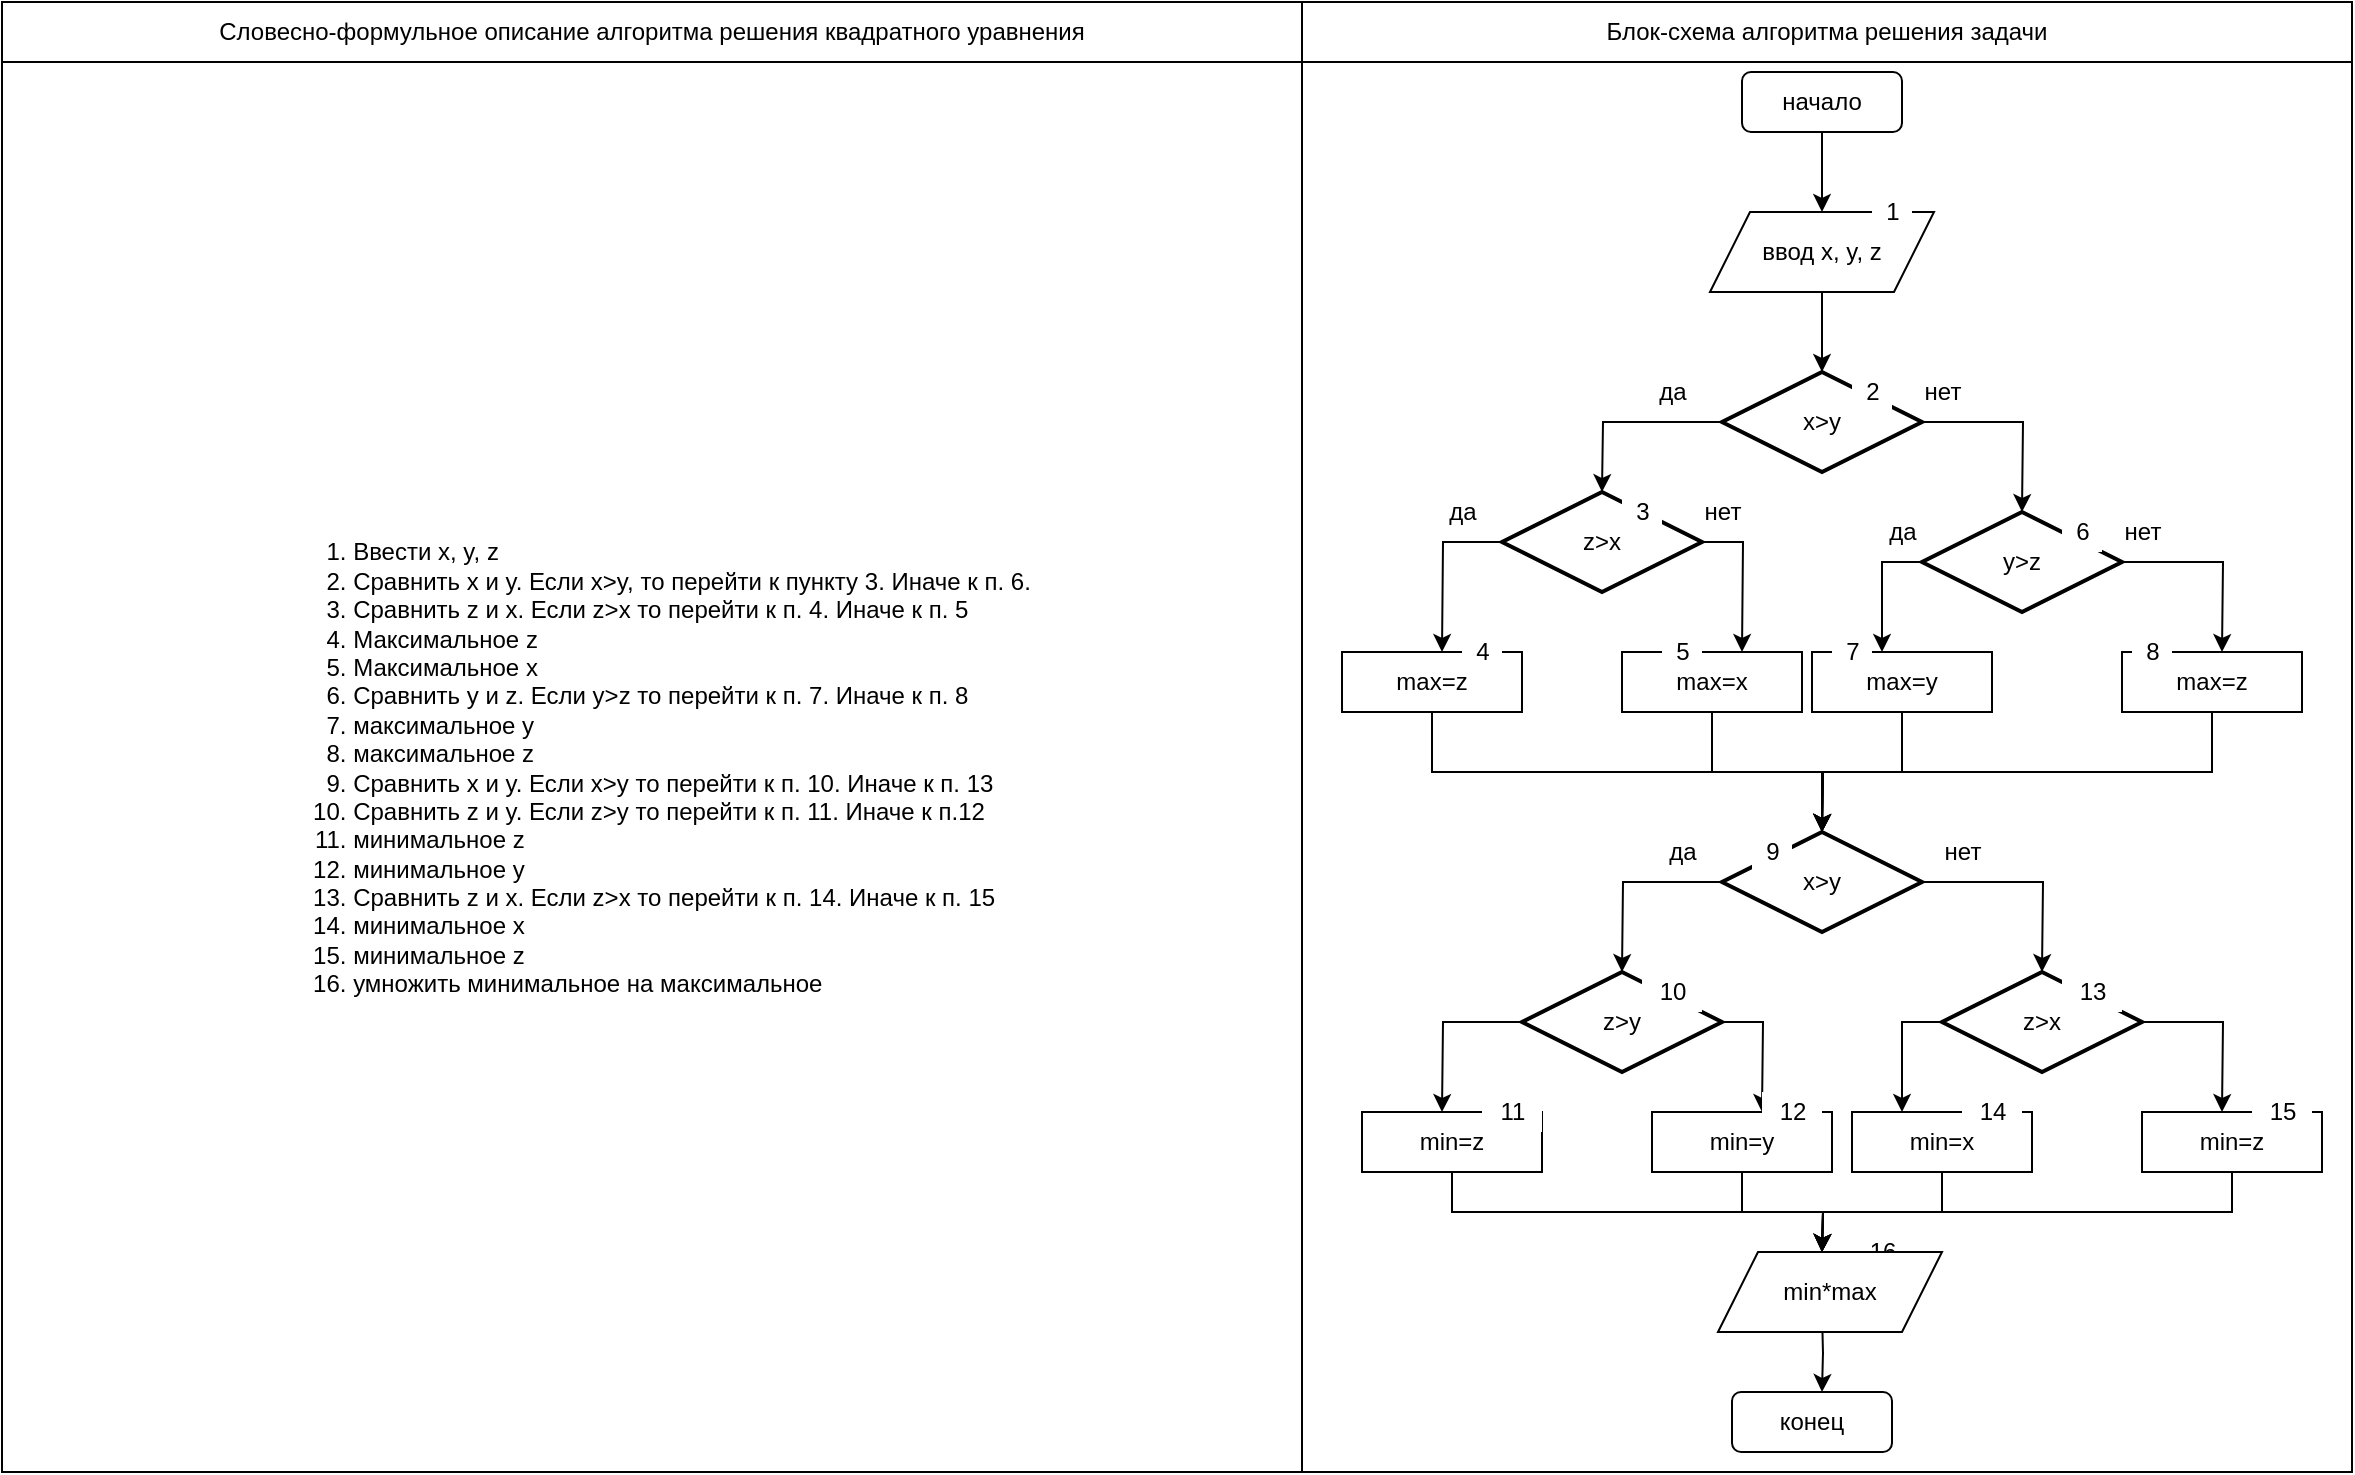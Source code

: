 <mxfile version="15.0.6" type="device"><diagram id="fk2btAYejj-LAhTXLsYf" name="Page-1"><mxGraphModel dx="1865" dy="2902" grid="1" gridSize="10" guides="1" tooltips="1" connect="1" arrows="1" fold="1" page="1" pageScale="1" pageWidth="827" pageHeight="1169" math="0" shadow="0"><root><mxCell id="0"/><mxCell id="1" parent="0"/><mxCell id="XVum-awLTAE-1bIwjCSn-51" value="" style="shape=table;startSize=0;container=1;collapsible=0;childLayout=tableLayout;" vertex="1" parent="1"><mxGeometry x="-240" y="-1185" width="1175" height="735" as="geometry"/></mxCell><mxCell id="XVum-awLTAE-1bIwjCSn-52" value="" style="shape=partialRectangle;collapsible=0;dropTarget=0;pointerEvents=0;fillColor=none;top=0;left=0;bottom=0;right=0;points=[[0,0.5],[1,0.5]];portConstraint=eastwest;" vertex="1" parent="XVum-awLTAE-1bIwjCSn-51"><mxGeometry width="1175" height="30" as="geometry"/></mxCell><mxCell id="XVum-awLTAE-1bIwjCSn-53" value="Словесно-формульное описание алгоритма решения квадратного уравнения" style="shape=partialRectangle;html=1;whiteSpace=wrap;connectable=0;overflow=hidden;fillColor=none;top=0;left=0;bottom=0;right=0;pointerEvents=1;" vertex="1" parent="XVum-awLTAE-1bIwjCSn-52"><mxGeometry width="650" height="30" as="geometry"/></mxCell><mxCell id="XVum-awLTAE-1bIwjCSn-54" value="Блок-схема алгоритма решения задачи" style="shape=partialRectangle;html=1;whiteSpace=wrap;connectable=0;overflow=hidden;fillColor=none;top=0;left=0;bottom=0;right=0;pointerEvents=1;" vertex="1" parent="XVum-awLTAE-1bIwjCSn-52"><mxGeometry x="650" width="525" height="30" as="geometry"/></mxCell><mxCell id="XVum-awLTAE-1bIwjCSn-55" value="" style="shape=partialRectangle;collapsible=0;dropTarget=0;pointerEvents=0;fillColor=none;top=0;left=0;bottom=0;right=0;points=[[0,0.5],[1,0.5]];portConstraint=eastwest;" vertex="1" parent="XVum-awLTAE-1bIwjCSn-51"><mxGeometry y="30" width="1175" height="705" as="geometry"/></mxCell><mxCell id="XVum-awLTAE-1bIwjCSn-56" value="&lt;div align=&quot;left&quot;&gt;&lt;ol&gt;&lt;li&gt;Ввести x, y, z&lt;/li&gt;&lt;li&gt;Сравнить x и y. Если x&amp;gt;y, то перейти к пункту 3. Иначе к п. 6.&lt;/li&gt;&lt;li&gt;Сравнить z и x. Если z&amp;gt;x то перейти к п. 4. Иначе к п. 5&lt;/li&gt;&lt;li&gt;Максимальное z&lt;/li&gt;&lt;li&gt;Максимальное x&lt;/li&gt;&lt;li&gt;Сравнить y и z. Если y&amp;gt;z то перейти к п. 7. Иначе к п. 8&lt;/li&gt;&lt;li&gt;максимальное y&lt;/li&gt;&lt;li&gt;максимальное z&lt;/li&gt;&lt;li&gt;Сравнить x и y. Если x&amp;gt;y то перейти к п. 10. Иначе к п. 13&lt;/li&gt;&lt;li&gt;Сравнить z и y. Если z&amp;gt;y то перейти к п. 11. Иначе к п.12&lt;/li&gt;&lt;li&gt;минимальное z&lt;/li&gt;&lt;li&gt;минимальное y&lt;/li&gt;&lt;li&gt;Сравнить z и x. Если z&amp;gt;x то перейти к п. 14. Иначе к п. 15&lt;/li&gt;&lt;li&gt;минимальное x&lt;/li&gt;&lt;li&gt;минимальное z&lt;/li&gt;&lt;li&gt;умножить минимальное на максимальное&lt;br&gt;&lt;/li&gt;&lt;/ol&gt;&lt;/div&gt;" style="shape=partialRectangle;html=1;whiteSpace=wrap;connectable=0;overflow=hidden;fillColor=none;top=0;left=0;bottom=0;right=0;pointerEvents=1;" vertex="1" parent="XVum-awLTAE-1bIwjCSn-55"><mxGeometry width="650" height="705" as="geometry"/></mxCell><mxCell id="XVum-awLTAE-1bIwjCSn-57" value="" style="shape=partialRectangle;html=1;whiteSpace=wrap;connectable=0;overflow=hidden;fillColor=none;top=0;left=0;bottom=0;right=0;pointerEvents=1;" vertex="1" parent="XVum-awLTAE-1bIwjCSn-55"><mxGeometry x="650" width="525" height="705" as="geometry"/></mxCell><mxCell id="XVum-awLTAE-1bIwjCSn-2" style="edgeStyle=orthogonalEdgeStyle;rounded=0;orthogonalLoop=1;jettySize=auto;html=1;exitX=0.5;exitY=1;exitDx=0;exitDy=0;" edge="1" parent="1" source="XVum-awLTAE-1bIwjCSn-1"><mxGeometry relative="1" as="geometry"><mxPoint x="670" y="-1080" as="targetPoint"/></mxGeometry></mxCell><mxCell id="XVum-awLTAE-1bIwjCSn-1" value="начало" style="rounded=1;whiteSpace=wrap;html=1;" vertex="1" parent="1"><mxGeometry x="630" y="-1150" width="80" height="30" as="geometry"/></mxCell><mxCell id="XVum-awLTAE-1bIwjCSn-4" style="edgeStyle=orthogonalEdgeStyle;rounded=0;orthogonalLoop=1;jettySize=auto;html=1;exitX=0.5;exitY=1;exitDx=0;exitDy=0;" edge="1" parent="1" source="XVum-awLTAE-1bIwjCSn-3"><mxGeometry relative="1" as="geometry"><mxPoint x="670" y="-1000" as="targetPoint"/></mxGeometry></mxCell><mxCell id="XVum-awLTAE-1bIwjCSn-3" value="ввод x, y, z" style="shape=parallelogram;perimeter=parallelogramPerimeter;whiteSpace=wrap;html=1;fixedSize=1;" vertex="1" parent="1"><mxGeometry x="614" y="-1080" width="112" height="40" as="geometry"/></mxCell><mxCell id="XVum-awLTAE-1bIwjCSn-6" style="edgeStyle=orthogonalEdgeStyle;rounded=0;orthogonalLoop=1;jettySize=auto;html=1;exitX=1;exitY=0.5;exitDx=0;exitDy=0;exitPerimeter=0;" edge="1" parent="1" source="XVum-awLTAE-1bIwjCSn-5"><mxGeometry relative="1" as="geometry"><mxPoint x="770" y="-930" as="targetPoint"/></mxGeometry></mxCell><mxCell id="XVum-awLTAE-1bIwjCSn-7" style="edgeStyle=orthogonalEdgeStyle;rounded=0;orthogonalLoop=1;jettySize=auto;html=1;exitX=0;exitY=0.5;exitDx=0;exitDy=0;exitPerimeter=0;" edge="1" parent="1" source="XVum-awLTAE-1bIwjCSn-5"><mxGeometry relative="1" as="geometry"><mxPoint x="560" y="-940" as="targetPoint"/></mxGeometry></mxCell><mxCell id="XVum-awLTAE-1bIwjCSn-5" value="x&amp;gt;y" style="strokeWidth=2;html=1;shape=mxgraph.flowchart.decision;whiteSpace=wrap;fontFamily=Helvetica;" vertex="1" parent="1"><mxGeometry x="620" y="-1000" width="100" height="50" as="geometry"/></mxCell><mxCell id="XVum-awLTAE-1bIwjCSn-8" value="нет" style="text;html=1;align=center;verticalAlign=middle;resizable=0;points=[];autosize=1;strokeColor=none;fillColor=none;" vertex="1" parent="1"><mxGeometry x="715" y="-1000" width="30" height="20" as="geometry"/></mxCell><mxCell id="XVum-awLTAE-1bIwjCSn-9" value="да" style="text;html=1;align=center;verticalAlign=middle;resizable=0;points=[];autosize=1;strokeColor=none;fillColor=none;" vertex="1" parent="1"><mxGeometry x="580" y="-1000" width="30" height="20" as="geometry"/></mxCell><mxCell id="XVum-awLTAE-1bIwjCSn-12" style="edgeStyle=orthogonalEdgeStyle;rounded=0;orthogonalLoop=1;jettySize=auto;html=1;exitX=1;exitY=0.5;exitDx=0;exitDy=0;exitPerimeter=0;" edge="1" parent="1" source="XVum-awLTAE-1bIwjCSn-10"><mxGeometry relative="1" as="geometry"><mxPoint x="870" y="-860" as="targetPoint"/></mxGeometry></mxCell><mxCell id="XVum-awLTAE-1bIwjCSn-13" style="edgeStyle=orthogonalEdgeStyle;rounded=0;orthogonalLoop=1;jettySize=auto;html=1;exitX=0;exitY=0.5;exitDx=0;exitDy=0;exitPerimeter=0;" edge="1" parent="1" source="XVum-awLTAE-1bIwjCSn-10"><mxGeometry relative="1" as="geometry"><mxPoint x="700" y="-860" as="targetPoint"/></mxGeometry></mxCell><mxCell id="XVum-awLTAE-1bIwjCSn-10" value="y&amp;gt;z" style="strokeWidth=2;html=1;shape=mxgraph.flowchart.decision;whiteSpace=wrap;fontFamily=Helvetica;" vertex="1" parent="1"><mxGeometry x="720" y="-930" width="100" height="50" as="geometry"/></mxCell><mxCell id="XVum-awLTAE-1bIwjCSn-14" style="edgeStyle=orthogonalEdgeStyle;rounded=0;orthogonalLoop=1;jettySize=auto;html=1;exitX=1;exitY=0.5;exitDx=0;exitDy=0;exitPerimeter=0;" edge="1" parent="1" source="XVum-awLTAE-1bIwjCSn-11"><mxGeometry relative="1" as="geometry"><mxPoint x="630" y="-860" as="targetPoint"/></mxGeometry></mxCell><mxCell id="XVum-awLTAE-1bIwjCSn-15" style="edgeStyle=orthogonalEdgeStyle;rounded=0;orthogonalLoop=1;jettySize=auto;html=1;exitX=0;exitY=0.5;exitDx=0;exitDy=0;exitPerimeter=0;" edge="1" parent="1" source="XVum-awLTAE-1bIwjCSn-11"><mxGeometry relative="1" as="geometry"><mxPoint x="480" y="-860" as="targetPoint"/></mxGeometry></mxCell><mxCell id="XVum-awLTAE-1bIwjCSn-11" value="z&amp;gt;x" style="strokeWidth=2;html=1;shape=mxgraph.flowchart.decision;whiteSpace=wrap;fontFamily=Helvetica;" vertex="1" parent="1"><mxGeometry x="510" y="-940" width="100" height="50" as="geometry"/></mxCell><mxCell id="XVum-awLTAE-1bIwjCSn-16" value="нет" style="text;html=1;align=center;verticalAlign=middle;resizable=0;points=[];autosize=1;strokeColor=none;fillColor=none;" vertex="1" parent="1"><mxGeometry x="815" y="-930" width="30" height="20" as="geometry"/></mxCell><mxCell id="XVum-awLTAE-1bIwjCSn-17" value="да" style="text;html=1;align=center;verticalAlign=middle;resizable=0;points=[];autosize=1;strokeColor=none;fillColor=none;" vertex="1" parent="1"><mxGeometry x="695" y="-930" width="30" height="20" as="geometry"/></mxCell><mxCell id="XVum-awLTAE-1bIwjCSn-18" value="нет" style="text;html=1;align=center;verticalAlign=middle;resizable=0;points=[];autosize=1;strokeColor=none;fillColor=none;" vertex="1" parent="1"><mxGeometry x="605" y="-940" width="30" height="20" as="geometry"/></mxCell><mxCell id="XVum-awLTAE-1bIwjCSn-19" value="да" style="text;html=1;align=center;verticalAlign=middle;resizable=0;points=[];autosize=1;strokeColor=none;fillColor=none;" vertex="1" parent="1"><mxGeometry x="475" y="-940" width="30" height="20" as="geometry"/></mxCell><mxCell id="XVum-awLTAE-1bIwjCSn-28" style="edgeStyle=orthogonalEdgeStyle;rounded=0;orthogonalLoop=1;jettySize=auto;html=1;exitX=0.5;exitY=1;exitDx=0;exitDy=0;" edge="1" parent="1" source="XVum-awLTAE-1bIwjCSn-20"><mxGeometry relative="1" as="geometry"><mxPoint x="670" y="-770" as="targetPoint"/></mxGeometry></mxCell><mxCell id="XVum-awLTAE-1bIwjCSn-20" value="max=z" style="rounded=0;whiteSpace=wrap;html=1;" vertex="1" parent="1"><mxGeometry x="820" y="-860" width="90" height="30" as="geometry"/></mxCell><mxCell id="XVum-awLTAE-1bIwjCSn-27" style="edgeStyle=orthogonalEdgeStyle;rounded=0;orthogonalLoop=1;jettySize=auto;html=1;exitX=0.5;exitY=1;exitDx=0;exitDy=0;" edge="1" parent="1" source="XVum-awLTAE-1bIwjCSn-21"><mxGeometry relative="1" as="geometry"><mxPoint x="670" y="-770" as="targetPoint"/></mxGeometry></mxCell><mxCell id="XVum-awLTAE-1bIwjCSn-21" value="max=y" style="rounded=0;whiteSpace=wrap;html=1;" vertex="1" parent="1"><mxGeometry x="665" y="-860" width="90" height="30" as="geometry"/></mxCell><mxCell id="XVum-awLTAE-1bIwjCSn-26" style="edgeStyle=orthogonalEdgeStyle;rounded=0;orthogonalLoop=1;jettySize=auto;html=1;exitX=0.5;exitY=1;exitDx=0;exitDy=0;" edge="1" parent="1" source="XVum-awLTAE-1bIwjCSn-22"><mxGeometry relative="1" as="geometry"><mxPoint x="670" y="-770" as="targetPoint"/></mxGeometry></mxCell><mxCell id="XVum-awLTAE-1bIwjCSn-22" value="max=x" style="rounded=0;whiteSpace=wrap;html=1;" vertex="1" parent="1"><mxGeometry x="570" y="-860" width="90" height="30" as="geometry"/></mxCell><mxCell id="XVum-awLTAE-1bIwjCSn-25" style="edgeStyle=orthogonalEdgeStyle;rounded=0;orthogonalLoop=1;jettySize=auto;html=1;exitX=0.5;exitY=1;exitDx=0;exitDy=0;entryX=0.5;entryY=0;entryDx=0;entryDy=0;entryPerimeter=0;" edge="1" parent="1" source="XVum-awLTAE-1bIwjCSn-23" target="XVum-awLTAE-1bIwjCSn-24"><mxGeometry relative="1" as="geometry"/></mxCell><mxCell id="XVum-awLTAE-1bIwjCSn-23" value="max=z" style="rounded=0;whiteSpace=wrap;html=1;" vertex="1" parent="1"><mxGeometry x="430" y="-860" width="90" height="30" as="geometry"/></mxCell><mxCell id="XVum-awLTAE-1bIwjCSn-29" style="edgeStyle=orthogonalEdgeStyle;rounded=0;orthogonalLoop=1;jettySize=auto;html=1;exitX=1;exitY=0.5;exitDx=0;exitDy=0;exitPerimeter=0;" edge="1" parent="1" source="XVum-awLTAE-1bIwjCSn-24"><mxGeometry relative="1" as="geometry"><mxPoint x="780" y="-700" as="targetPoint"/></mxGeometry></mxCell><mxCell id="XVum-awLTAE-1bIwjCSn-30" style="edgeStyle=orthogonalEdgeStyle;rounded=0;orthogonalLoop=1;jettySize=auto;html=1;exitX=0;exitY=0.5;exitDx=0;exitDy=0;exitPerimeter=0;" edge="1" parent="1" source="XVum-awLTAE-1bIwjCSn-24"><mxGeometry relative="1" as="geometry"><mxPoint x="570" y="-700" as="targetPoint"/></mxGeometry></mxCell><mxCell id="XVum-awLTAE-1bIwjCSn-24" value="x&amp;gt;y" style="strokeWidth=2;html=1;shape=mxgraph.flowchart.decision;whiteSpace=wrap;fontFamily=Helvetica;" vertex="1" parent="1"><mxGeometry x="620" y="-770" width="100" height="50" as="geometry"/></mxCell><mxCell id="XVum-awLTAE-1bIwjCSn-31" value="нет" style="text;html=1;align=center;verticalAlign=middle;resizable=0;points=[];autosize=1;strokeColor=none;fillColor=none;" vertex="1" parent="1"><mxGeometry x="725" y="-770" width="30" height="20" as="geometry"/></mxCell><mxCell id="XVum-awLTAE-1bIwjCSn-32" value="да" style="text;html=1;align=center;verticalAlign=middle;resizable=0;points=[];autosize=1;strokeColor=none;fillColor=none;" vertex="1" parent="1"><mxGeometry x="585" y="-770" width="30" height="20" as="geometry"/></mxCell><mxCell id="XVum-awLTAE-1bIwjCSn-35" style="edgeStyle=orthogonalEdgeStyle;rounded=0;orthogonalLoop=1;jettySize=auto;html=1;exitX=1;exitY=0.5;exitDx=0;exitDy=0;exitPerimeter=0;" edge="1" parent="1" source="XVum-awLTAE-1bIwjCSn-33"><mxGeometry relative="1" as="geometry"><mxPoint x="870" y="-630" as="targetPoint"/></mxGeometry></mxCell><mxCell id="XVum-awLTAE-1bIwjCSn-36" style="edgeStyle=orthogonalEdgeStyle;rounded=0;orthogonalLoop=1;jettySize=auto;html=1;exitX=0;exitY=0.5;exitDx=0;exitDy=0;exitPerimeter=0;" edge="1" parent="1" source="XVum-awLTAE-1bIwjCSn-33"><mxGeometry relative="1" as="geometry"><mxPoint x="710" y="-630" as="targetPoint"/></mxGeometry></mxCell><mxCell id="XVum-awLTAE-1bIwjCSn-33" value="z&amp;gt;x" style="strokeWidth=2;html=1;shape=mxgraph.flowchart.decision;whiteSpace=wrap;fontFamily=Helvetica;" vertex="1" parent="1"><mxGeometry x="730" y="-700" width="100" height="50" as="geometry"/></mxCell><mxCell id="XVum-awLTAE-1bIwjCSn-37" style="edgeStyle=orthogonalEdgeStyle;rounded=0;orthogonalLoop=1;jettySize=auto;html=1;exitX=1;exitY=0.5;exitDx=0;exitDy=0;exitPerimeter=0;" edge="1" parent="1" source="XVum-awLTAE-1bIwjCSn-34"><mxGeometry relative="1" as="geometry"><mxPoint x="640" y="-630" as="targetPoint"/></mxGeometry></mxCell><mxCell id="XVum-awLTAE-1bIwjCSn-38" style="edgeStyle=orthogonalEdgeStyle;rounded=0;orthogonalLoop=1;jettySize=auto;html=1;exitX=0;exitY=0.5;exitDx=0;exitDy=0;exitPerimeter=0;" edge="1" parent="1" source="XVum-awLTAE-1bIwjCSn-34"><mxGeometry relative="1" as="geometry"><mxPoint x="480" y="-630" as="targetPoint"/></mxGeometry></mxCell><mxCell id="XVum-awLTAE-1bIwjCSn-34" value="z&amp;gt;y" style="strokeWidth=2;html=1;shape=mxgraph.flowchart.decision;whiteSpace=wrap;fontFamily=Helvetica;" vertex="1" parent="1"><mxGeometry x="520" y="-700" width="100" height="50" as="geometry"/></mxCell><mxCell id="XVum-awLTAE-1bIwjCSn-45" style="edgeStyle=orthogonalEdgeStyle;rounded=0;orthogonalLoop=1;jettySize=auto;html=1;exitX=0.5;exitY=1;exitDx=0;exitDy=0;" edge="1" parent="1" source="XVum-awLTAE-1bIwjCSn-39"><mxGeometry relative="1" as="geometry"><mxPoint x="670" y="-560" as="targetPoint"/></mxGeometry></mxCell><mxCell id="XVum-awLTAE-1bIwjCSn-39" value="min=z" style="rounded=0;whiteSpace=wrap;html=1;" vertex="1" parent="1"><mxGeometry x="440" y="-630" width="90" height="30" as="geometry"/></mxCell><mxCell id="XVum-awLTAE-1bIwjCSn-46" style="edgeStyle=orthogonalEdgeStyle;rounded=0;orthogonalLoop=1;jettySize=auto;html=1;exitX=0.5;exitY=1;exitDx=0;exitDy=0;" edge="1" parent="1" source="XVum-awLTAE-1bIwjCSn-41"><mxGeometry relative="1" as="geometry"><mxPoint x="670" y="-560" as="targetPoint"/></mxGeometry></mxCell><mxCell id="XVum-awLTAE-1bIwjCSn-41" value="min=y" style="rounded=0;whiteSpace=wrap;html=1;" vertex="1" parent="1"><mxGeometry x="585" y="-630" width="90" height="30" as="geometry"/></mxCell><mxCell id="XVum-awLTAE-1bIwjCSn-47" style="edgeStyle=orthogonalEdgeStyle;rounded=0;orthogonalLoop=1;jettySize=auto;html=1;exitX=0.5;exitY=1;exitDx=0;exitDy=0;" edge="1" parent="1" source="XVum-awLTAE-1bIwjCSn-42"><mxGeometry relative="1" as="geometry"><mxPoint x="670" y="-560" as="targetPoint"/></mxGeometry></mxCell><mxCell id="XVum-awLTAE-1bIwjCSn-42" value="min=x" style="rounded=0;whiteSpace=wrap;html=1;" vertex="1" parent="1"><mxGeometry x="685" y="-630" width="90" height="30" as="geometry"/></mxCell><mxCell id="XVum-awLTAE-1bIwjCSn-48" style="edgeStyle=orthogonalEdgeStyle;rounded=0;orthogonalLoop=1;jettySize=auto;html=1;exitX=0.5;exitY=1;exitDx=0;exitDy=0;entryX=0.5;entryY=0;entryDx=0;entryDy=0;" edge="1" parent="1" source="XVum-awLTAE-1bIwjCSn-43"><mxGeometry relative="1" as="geometry"><mxPoint x="670" y="-560" as="targetPoint"/></mxGeometry></mxCell><mxCell id="XVum-awLTAE-1bIwjCSn-43" value="min=z" style="rounded=0;whiteSpace=wrap;html=1;" vertex="1" parent="1"><mxGeometry x="830" y="-630" width="90" height="30" as="geometry"/></mxCell><mxCell id="XVum-awLTAE-1bIwjCSn-49" style="edgeStyle=orthogonalEdgeStyle;rounded=0;orthogonalLoop=1;jettySize=auto;html=1;exitX=0.5;exitY=1;exitDx=0;exitDy=0;" edge="1" parent="1"><mxGeometry relative="1" as="geometry"><mxPoint x="670" y="-490" as="targetPoint"/><mxPoint x="670" y="-530" as="sourcePoint"/></mxGeometry></mxCell><mxCell id="XVum-awLTAE-1bIwjCSn-50" value="конец" style="rounded=1;whiteSpace=wrap;html=1;" vertex="1" parent="1"><mxGeometry x="625" y="-490" width="80" height="30" as="geometry"/></mxCell><mxCell id="XVum-awLTAE-1bIwjCSn-58" value="1" style="text;html=1;align=center;verticalAlign=middle;resizable=0;points=[];autosize=1;strokeColor=none;fillColor=#FFFFFF;" vertex="1" parent="1"><mxGeometry x="695" y="-1090" width="20" height="20" as="geometry"/></mxCell><mxCell id="XVum-awLTAE-1bIwjCSn-59" value="2" style="text;html=1;align=center;verticalAlign=middle;resizable=0;points=[];autosize=1;strokeColor=none;fillColor=#FFFFFF;" vertex="1" parent="1"><mxGeometry x="685" y="-1000" width="20" height="20" as="geometry"/></mxCell><mxCell id="XVum-awLTAE-1bIwjCSn-60" value="3" style="text;html=1;align=center;verticalAlign=middle;resizable=0;points=[];autosize=1;strokeColor=none;fillColor=#FFFFFF;" vertex="1" parent="1"><mxGeometry x="570" y="-940" width="20" height="20" as="geometry"/></mxCell><mxCell id="XVum-awLTAE-1bIwjCSn-61" value="4" style="text;html=1;align=center;verticalAlign=middle;resizable=0;points=[];autosize=1;strokeColor=none;fillColor=#FFFFFF;" vertex="1" parent="1"><mxGeometry x="490" y="-870" width="20" height="20" as="geometry"/></mxCell><mxCell id="XVum-awLTAE-1bIwjCSn-62" value="5" style="text;html=1;align=center;verticalAlign=middle;resizable=0;points=[];autosize=1;strokeColor=none;fillColor=#FFFFFF;" vertex="1" parent="1"><mxGeometry x="590" y="-870" width="20" height="20" as="geometry"/></mxCell><mxCell id="XVum-awLTAE-1bIwjCSn-63" value="7" style="text;html=1;align=center;verticalAlign=middle;resizable=0;points=[];autosize=1;strokeColor=none;fillColor=#FFFFFF;" vertex="1" parent="1"><mxGeometry x="675" y="-870" width="20" height="20" as="geometry"/></mxCell><mxCell id="XVum-awLTAE-1bIwjCSn-64" value="6" style="text;html=1;align=center;verticalAlign=middle;resizable=0;points=[];autosize=1;strokeColor=none;fillColor=#FFFFFF;" vertex="1" parent="1"><mxGeometry x="790" y="-930" width="20" height="20" as="geometry"/></mxCell><mxCell id="XVum-awLTAE-1bIwjCSn-65" value="8" style="text;html=1;align=center;verticalAlign=middle;resizable=0;points=[];autosize=1;strokeColor=none;fillColor=#FFFFFF;" vertex="1" parent="1"><mxGeometry x="825" y="-870" width="20" height="20" as="geometry"/></mxCell><mxCell id="XVum-awLTAE-1bIwjCSn-66" value="9" style="text;html=1;align=center;verticalAlign=middle;resizable=0;points=[];autosize=1;strokeColor=none;fillColor=#FFFFFF;" vertex="1" parent="1"><mxGeometry x="635" y="-770" width="20" height="20" as="geometry"/></mxCell><mxCell id="XVum-awLTAE-1bIwjCSn-67" value="10" style="text;html=1;align=center;verticalAlign=middle;resizable=0;points=[];autosize=1;strokeColor=none;fillColor=#FFFFFF;" vertex="1" parent="1"><mxGeometry x="580" y="-700" width="30" height="20" as="geometry"/></mxCell><mxCell id="XVum-awLTAE-1bIwjCSn-68" value="13" style="text;html=1;align=center;verticalAlign=middle;resizable=0;points=[];autosize=1;strokeColor=none;fillColor=#FFFFFF;" vertex="1" parent="1"><mxGeometry x="790" y="-700" width="30" height="20" as="geometry"/></mxCell><mxCell id="XVum-awLTAE-1bIwjCSn-69" value="15" style="text;html=1;align=center;verticalAlign=middle;resizable=0;points=[];autosize=1;strokeColor=none;fillColor=#FFFFFF;" vertex="1" parent="1"><mxGeometry x="885" y="-640" width="30" height="20" as="geometry"/></mxCell><mxCell id="XVum-awLTAE-1bIwjCSn-70" value="14" style="text;html=1;align=center;verticalAlign=middle;resizable=0;points=[];autosize=1;strokeColor=none;fillColor=#FFFFFF;" vertex="1" parent="1"><mxGeometry x="740" y="-640" width="30" height="20" as="geometry"/></mxCell><mxCell id="XVum-awLTAE-1bIwjCSn-71" value="12" style="text;html=1;align=center;verticalAlign=middle;resizable=0;points=[];autosize=1;strokeColor=none;fillColor=#FFFFFF;" vertex="1" parent="1"><mxGeometry x="640" y="-640" width="30" height="20" as="geometry"/></mxCell><mxCell id="XVum-awLTAE-1bIwjCSn-72" value="11" style="text;html=1;align=center;verticalAlign=middle;resizable=0;points=[];autosize=1;strokeColor=none;fillColor=#FFFFFF;" vertex="1" parent="1"><mxGeometry x="500" y="-640" width="30" height="20" as="geometry"/></mxCell><mxCell id="XVum-awLTAE-1bIwjCSn-73" value="16" style="text;html=1;align=center;verticalAlign=middle;resizable=0;points=[];autosize=1;strokeColor=none;fillColor=#FFFFFF;" vertex="1" parent="1"><mxGeometry x="685" y="-570" width="30" height="20" as="geometry"/></mxCell><mxCell id="XVum-awLTAE-1bIwjCSn-75" value="min*max" style="shape=parallelogram;perimeter=parallelogramPerimeter;whiteSpace=wrap;html=1;fixedSize=1;" vertex="1" parent="1"><mxGeometry x="618" y="-560" width="112" height="40" as="geometry"/></mxCell></root></mxGraphModel></diagram></mxfile>